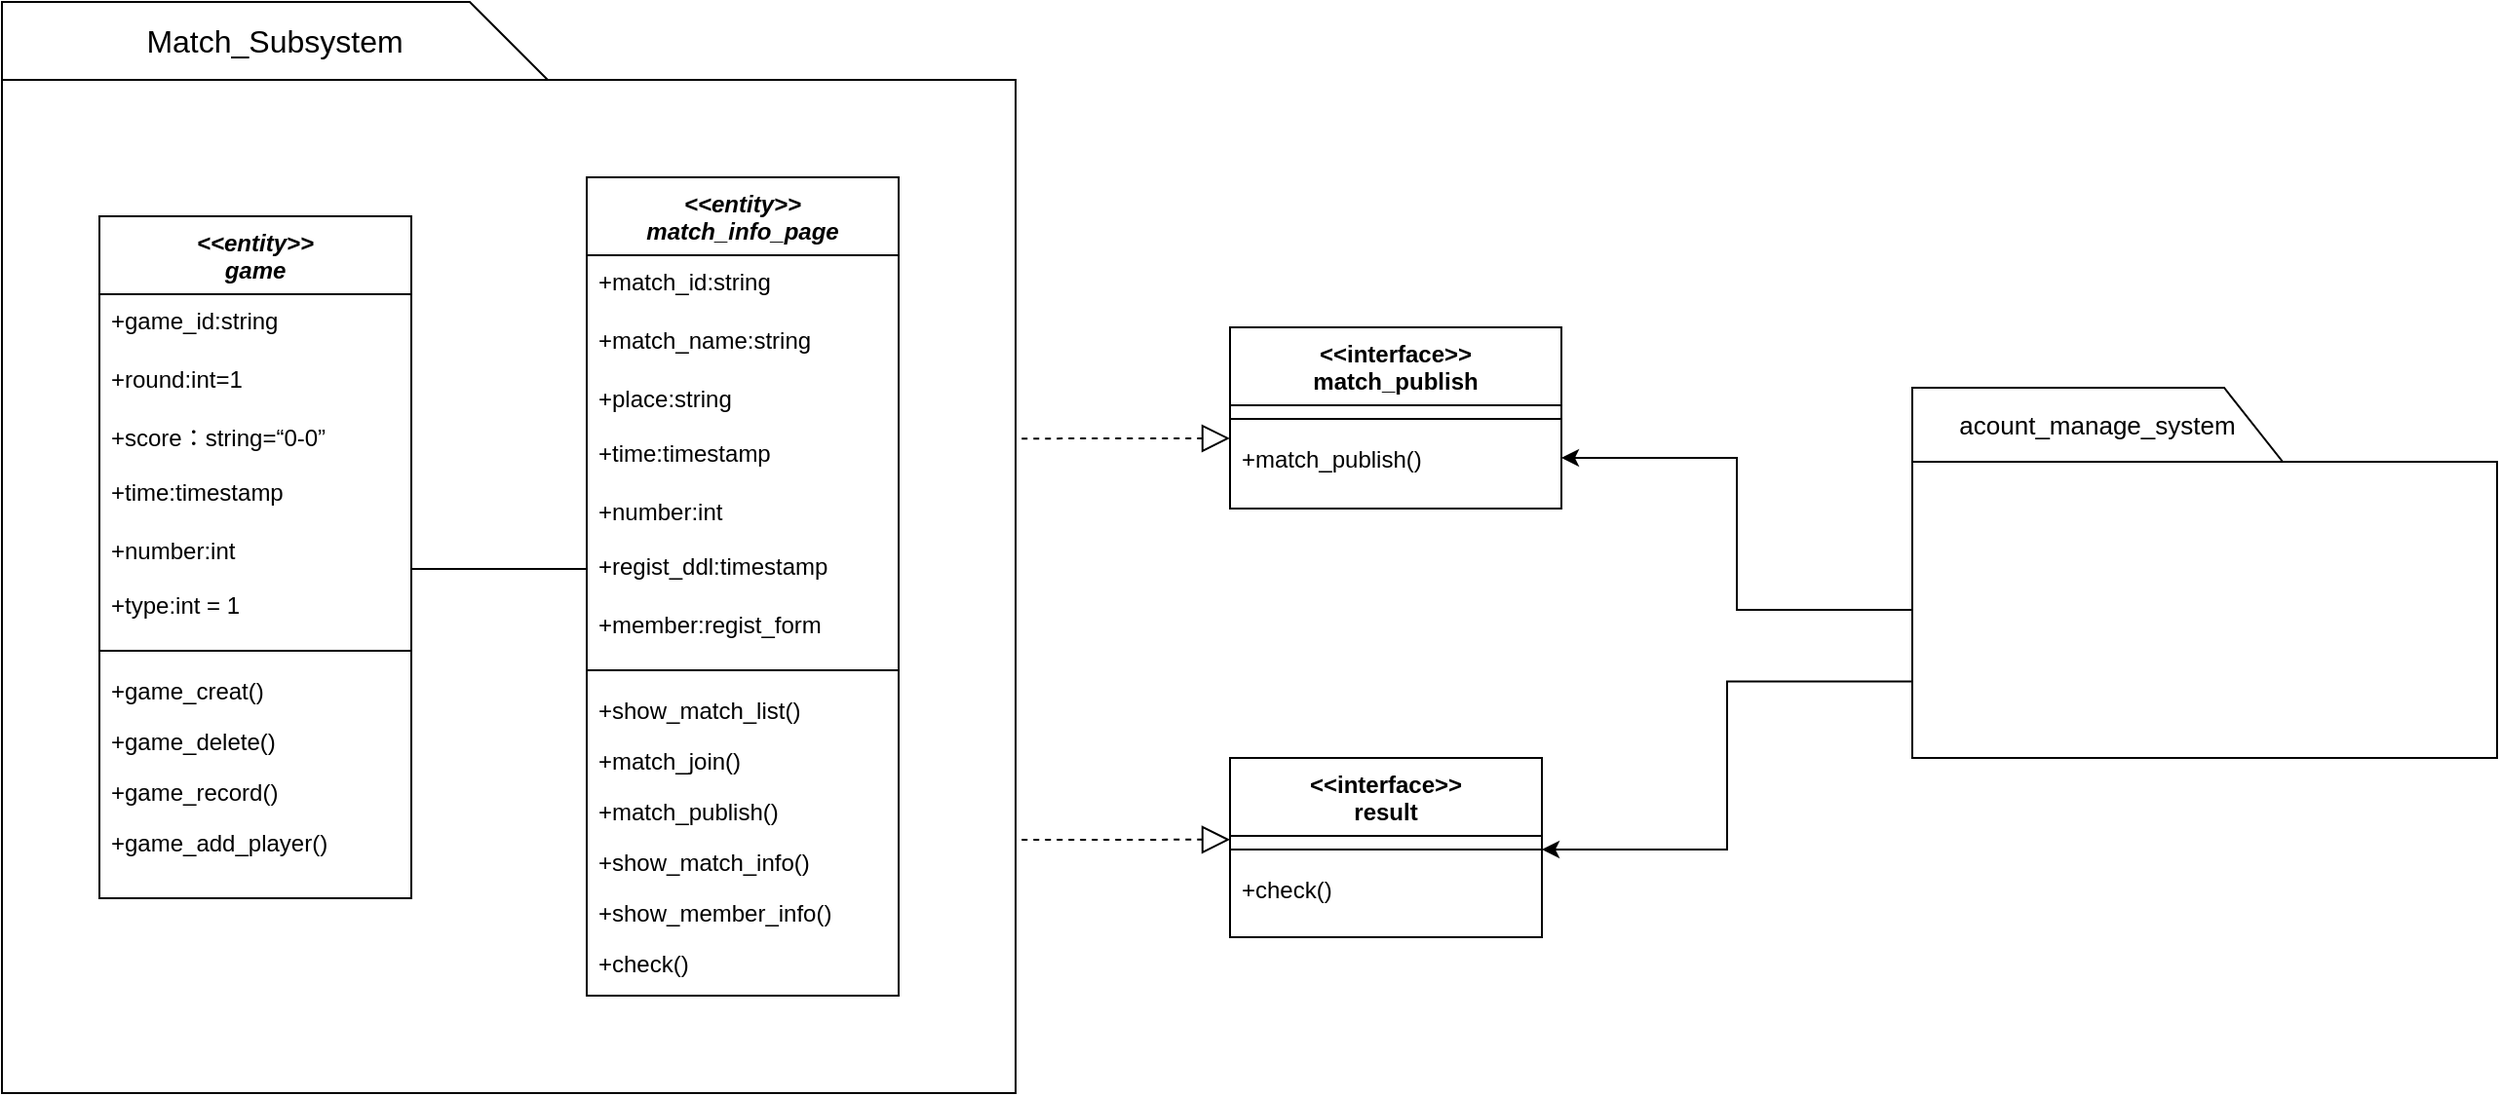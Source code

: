 <mxfile version="17.4.2" type="device"><diagram id="Ch46Dg8nJkI2oZS9MOg8" name="第 1 页"><mxGraphModel dx="1038" dy="649" grid="1" gridSize="10" guides="1" tooltips="1" connect="1" arrows="1" fold="1" page="1" pageScale="1" pageWidth="3300" pageHeight="4681" math="0" shadow="0"><root><mxCell id="0"/><mxCell id="1" parent="0"/><mxCell id="IpJ81WuyvSlsH28guwFA-39" value="&lt;&lt;interface&gt;&gt;&#10;match_publish&#10;" style="swimlane;fontStyle=1;align=center;verticalAlign=top;childLayout=stackLayout;horizontal=1;startSize=40;horizontalStack=0;resizeParent=1;resizeLast=0;collapsible=1;marginBottom=0;rounded=0;shadow=0;strokeWidth=1;" parent="1" vertex="1"><mxGeometry x="690" y="527" width="170" height="93" as="geometry"><mxRectangle x="230" y="140" width="160" height="26" as="alternateBounds"/></mxGeometry></mxCell><mxCell id="IpJ81WuyvSlsH28guwFA-40" value="" style="line;html=1;strokeWidth=1;align=left;verticalAlign=middle;spacingTop=-1;spacingLeft=3;spacingRight=3;rotatable=0;labelPosition=right;points=[];portConstraint=eastwest;" parent="IpJ81WuyvSlsH28guwFA-39" vertex="1"><mxGeometry y="40" width="170" height="14" as="geometry"/></mxCell><mxCell id="IpJ81WuyvSlsH28guwFA-41" value="+match_publish()" style="text;align=left;verticalAlign=top;spacingLeft=4;spacingRight=4;overflow=hidden;rotatable=0;points=[[0,0.5],[1,0.5]];portConstraint=eastwest;" parent="IpJ81WuyvSlsH28guwFA-39" vertex="1"><mxGeometry y="54" width="170" height="26" as="geometry"/></mxCell><mxCell id="IpJ81WuyvSlsH28guwFA-77" value="" style="group" parent="1" vertex="1" connectable="0"><mxGeometry x="60" y="360" width="520" height="560" as="geometry"/></mxCell><mxCell id="IpJ81WuyvSlsH28guwFA-1" value="" style="whiteSpace=wrap;html=1;aspect=fixed;" parent="IpJ81WuyvSlsH28guwFA-77" vertex="1"><mxGeometry y="40" width="520" height="520" as="geometry"/></mxCell><mxCell id="IpJ81WuyvSlsH28guwFA-2" value="&lt;font style=&quot;font-size: 16px&quot;&gt;Match_Subsystem&lt;/font&gt;" style="shape=card;whiteSpace=wrap;html=1;direction=south;size=60;" parent="IpJ81WuyvSlsH28guwFA-77" vertex="1"><mxGeometry width="280" height="40" as="geometry"/></mxCell><mxCell id="IpJ81WuyvSlsH28guwFA-11" value="&lt;&lt;entity&gt;&gt;&#10;match_info_page&#10;" style="swimlane;fontStyle=3;align=center;verticalAlign=top;childLayout=stackLayout;horizontal=1;startSize=40;horizontalStack=0;resizeParent=1;resizeLast=0;collapsible=1;marginBottom=0;rounded=0;shadow=0;strokeWidth=1;" parent="IpJ81WuyvSlsH28guwFA-77" vertex="1"><mxGeometry x="300" y="90" width="160" height="420" as="geometry"><mxRectangle x="230" y="140" width="160" height="26" as="alternateBounds"/></mxGeometry></mxCell><mxCell id="IpJ81WuyvSlsH28guwFA-12" value="+match_id:string&#10;" style="text;align=left;verticalAlign=top;spacingLeft=4;spacingRight=4;overflow=hidden;rotatable=0;points=[[0,0.5],[1,0.5]];portConstraint=eastwest;rounded=0;shadow=0;html=0;" parent="IpJ81WuyvSlsH28guwFA-11" vertex="1"><mxGeometry y="40" width="160" height="30" as="geometry"/></mxCell><mxCell id="IpJ81WuyvSlsH28guwFA-13" value="+match_name:string&#10;" style="text;align=left;verticalAlign=top;spacingLeft=4;spacingRight=4;overflow=hidden;rotatable=0;points=[[0,0.5],[1,0.5]];portConstraint=eastwest;rounded=0;shadow=0;html=0;" parent="IpJ81WuyvSlsH28guwFA-11" vertex="1"><mxGeometry y="70" width="160" height="30" as="geometry"/></mxCell><mxCell id="IpJ81WuyvSlsH28guwFA-14" value="+place:string" style="text;align=left;verticalAlign=top;spacingLeft=4;spacingRight=4;overflow=hidden;rotatable=0;points=[[0,0.5],[1,0.5]];portConstraint=eastwest;rounded=0;shadow=0;html=0;" parent="IpJ81WuyvSlsH28guwFA-11" vertex="1"><mxGeometry y="100" width="160" height="28" as="geometry"/></mxCell><mxCell id="IpJ81WuyvSlsH28guwFA-15" value="+time:timestamp" style="text;align=left;verticalAlign=top;spacingLeft=4;spacingRight=4;overflow=hidden;rotatable=0;points=[[0,0.5],[1,0.5]];portConstraint=eastwest;rounded=0;shadow=0;html=0;" parent="IpJ81WuyvSlsH28guwFA-11" vertex="1"><mxGeometry y="128" width="160" height="30" as="geometry"/></mxCell><mxCell id="IpJ81WuyvSlsH28guwFA-16" value="+number:int" style="text;align=left;verticalAlign=top;spacingLeft=4;spacingRight=4;overflow=hidden;rotatable=0;points=[[0,0.5],[1,0.5]];portConstraint=eastwest;rounded=0;shadow=0;html=0;" parent="IpJ81WuyvSlsH28guwFA-11" vertex="1"><mxGeometry y="158" width="160" height="28" as="geometry"/></mxCell><mxCell id="IpJ81WuyvSlsH28guwFA-17" value="+regist_ddl:timestamp" style="text;align=left;verticalAlign=top;spacingLeft=4;spacingRight=4;overflow=hidden;rotatable=0;points=[[0,0.5],[1,0.5]];portConstraint=eastwest;rounded=0;shadow=0;html=0;" parent="IpJ81WuyvSlsH28guwFA-11" vertex="1"><mxGeometry y="186" width="160" height="30" as="geometry"/></mxCell><mxCell id="IpJ81WuyvSlsH28guwFA-18" value="+member:regist_form" style="text;align=left;verticalAlign=top;spacingLeft=4;spacingRight=4;overflow=hidden;rotatable=0;points=[[0,0.5],[1,0.5]];portConstraint=eastwest;rounded=0;shadow=0;html=0;" parent="IpJ81WuyvSlsH28guwFA-11" vertex="1"><mxGeometry y="216" width="160" height="30" as="geometry"/></mxCell><mxCell id="IpJ81WuyvSlsH28guwFA-19" value="" style="line;html=1;strokeWidth=1;align=left;verticalAlign=middle;spacingTop=-1;spacingLeft=3;spacingRight=3;rotatable=0;labelPosition=right;points=[];portConstraint=eastwest;" parent="IpJ81WuyvSlsH28guwFA-11" vertex="1"><mxGeometry y="246" width="160" height="14" as="geometry"/></mxCell><mxCell id="IpJ81WuyvSlsH28guwFA-20" value="+show_match_list()" style="text;align=left;verticalAlign=top;spacingLeft=4;spacingRight=4;overflow=hidden;rotatable=0;points=[[0,0.5],[1,0.5]];portConstraint=eastwest;" parent="IpJ81WuyvSlsH28guwFA-11" vertex="1"><mxGeometry y="260" width="160" height="26" as="geometry"/></mxCell><mxCell id="IpJ81WuyvSlsH28guwFA-21" value="+match_join()" style="text;align=left;verticalAlign=top;spacingLeft=4;spacingRight=4;overflow=hidden;rotatable=0;points=[[0,0.5],[1,0.5]];portConstraint=eastwest;" parent="IpJ81WuyvSlsH28guwFA-11" vertex="1"><mxGeometry y="286" width="160" height="26" as="geometry"/></mxCell><mxCell id="IpJ81WuyvSlsH28guwFA-22" value="+match_publish()" style="text;align=left;verticalAlign=top;spacingLeft=4;spacingRight=4;overflow=hidden;rotatable=0;points=[[0,0.5],[1,0.5]];portConstraint=eastwest;" parent="IpJ81WuyvSlsH28guwFA-11" vertex="1"><mxGeometry y="312" width="160" height="26" as="geometry"/></mxCell><mxCell id="IpJ81WuyvSlsH28guwFA-23" value="+show_match_info()" style="text;align=left;verticalAlign=top;spacingLeft=4;spacingRight=4;overflow=hidden;rotatable=0;points=[[0,0.5],[1,0.5]];portConstraint=eastwest;" parent="IpJ81WuyvSlsH28guwFA-11" vertex="1"><mxGeometry y="338" width="160" height="26" as="geometry"/></mxCell><mxCell id="IpJ81WuyvSlsH28guwFA-24" value="+show_member_info()" style="text;align=left;verticalAlign=top;spacingLeft=4;spacingRight=4;overflow=hidden;rotatable=0;points=[[0,0.5],[1,0.5]];portConstraint=eastwest;" parent="IpJ81WuyvSlsH28guwFA-11" vertex="1"><mxGeometry y="364" width="160" height="26" as="geometry"/></mxCell><mxCell id="IpJ81WuyvSlsH28guwFA-25" value="+check()" style="text;align=left;verticalAlign=top;spacingLeft=4;spacingRight=4;overflow=hidden;rotatable=0;points=[[0,0.5],[1,0.5]];portConstraint=eastwest;" parent="IpJ81WuyvSlsH28guwFA-11" vertex="1"><mxGeometry y="390" width="160" height="26" as="geometry"/></mxCell><mxCell id="IpJ81WuyvSlsH28guwFA-51" value="&lt;&lt;entity&gt;&gt;&#10;game&#10;" style="swimlane;fontStyle=3;align=center;verticalAlign=top;childLayout=stackLayout;horizontal=1;startSize=40;horizontalStack=0;resizeParent=1;resizeLast=0;collapsible=1;marginBottom=0;rounded=0;shadow=0;strokeWidth=1;" parent="IpJ81WuyvSlsH28guwFA-77" vertex="1"><mxGeometry x="50" y="110" width="160" height="350" as="geometry"><mxRectangle x="230" y="140" width="160" height="26" as="alternateBounds"/></mxGeometry></mxCell><mxCell id="IpJ81WuyvSlsH28guwFA-52" value="+game_id:string&#10;" style="text;align=left;verticalAlign=top;spacingLeft=4;spacingRight=4;overflow=hidden;rotatable=0;points=[[0,0.5],[1,0.5]];portConstraint=eastwest;rounded=0;shadow=0;html=0;" parent="IpJ81WuyvSlsH28guwFA-51" vertex="1"><mxGeometry y="40" width="160" height="30" as="geometry"/></mxCell><mxCell id="IpJ81WuyvSlsH28guwFA-53" value="+round:int=1" style="text;align=left;verticalAlign=top;spacingLeft=4;spacingRight=4;overflow=hidden;rotatable=0;points=[[0,0.5],[1,0.5]];portConstraint=eastwest;rounded=0;shadow=0;html=0;" parent="IpJ81WuyvSlsH28guwFA-51" vertex="1"><mxGeometry y="70" width="160" height="30" as="geometry"/></mxCell><mxCell id="IpJ81WuyvSlsH28guwFA-54" value="+score：string=“0-0”" style="text;align=left;verticalAlign=top;spacingLeft=4;spacingRight=4;overflow=hidden;rotatable=0;points=[[0,0.5],[1,0.5]];portConstraint=eastwest;rounded=0;shadow=0;html=0;" parent="IpJ81WuyvSlsH28guwFA-51" vertex="1"><mxGeometry y="100" width="160" height="28" as="geometry"/></mxCell><mxCell id="IpJ81WuyvSlsH28guwFA-55" value="+time:timestamp" style="text;align=left;verticalAlign=top;spacingLeft=4;spacingRight=4;overflow=hidden;rotatable=0;points=[[0,0.5],[1,0.5]];portConstraint=eastwest;rounded=0;shadow=0;html=0;" parent="IpJ81WuyvSlsH28guwFA-51" vertex="1"><mxGeometry y="128" width="160" height="30" as="geometry"/></mxCell><mxCell id="IpJ81WuyvSlsH28guwFA-56" value="+number:int" style="text;align=left;verticalAlign=top;spacingLeft=4;spacingRight=4;overflow=hidden;rotatable=0;points=[[0,0.5],[1,0.5]];portConstraint=eastwest;rounded=0;shadow=0;html=0;" parent="IpJ81WuyvSlsH28guwFA-51" vertex="1"><mxGeometry y="158" width="160" height="28" as="geometry"/></mxCell><mxCell id="IpJ81WuyvSlsH28guwFA-57" value="+type:int = 1" style="text;align=left;verticalAlign=top;spacingLeft=4;spacingRight=4;overflow=hidden;rotatable=0;points=[[0,0.5],[1,0.5]];portConstraint=eastwest;rounded=0;shadow=0;html=0;" parent="IpJ81WuyvSlsH28guwFA-51" vertex="1"><mxGeometry y="186" width="160" height="30" as="geometry"/></mxCell><mxCell id="IpJ81WuyvSlsH28guwFA-59" value="" style="line;html=1;strokeWidth=1;align=left;verticalAlign=middle;spacingTop=-1;spacingLeft=3;spacingRight=3;rotatable=0;labelPosition=right;points=[];portConstraint=eastwest;" parent="IpJ81WuyvSlsH28guwFA-51" vertex="1"><mxGeometry y="216" width="160" height="14" as="geometry"/></mxCell><mxCell id="IpJ81WuyvSlsH28guwFA-60" value="+game_creat()" style="text;align=left;verticalAlign=top;spacingLeft=4;spacingRight=4;overflow=hidden;rotatable=0;points=[[0,0.5],[1,0.5]];portConstraint=eastwest;" parent="IpJ81WuyvSlsH28guwFA-51" vertex="1"><mxGeometry y="230" width="160" height="26" as="geometry"/></mxCell><mxCell id="IpJ81WuyvSlsH28guwFA-61" value="+game_delete()" style="text;align=left;verticalAlign=top;spacingLeft=4;spacingRight=4;overflow=hidden;rotatable=0;points=[[0,0.5],[1,0.5]];portConstraint=eastwest;" parent="IpJ81WuyvSlsH28guwFA-51" vertex="1"><mxGeometry y="256" width="160" height="26" as="geometry"/></mxCell><mxCell id="IpJ81WuyvSlsH28guwFA-62" value="+game_record()" style="text;align=left;verticalAlign=top;spacingLeft=4;spacingRight=4;overflow=hidden;rotatable=0;points=[[0,0.5],[1,0.5]];portConstraint=eastwest;" parent="IpJ81WuyvSlsH28guwFA-51" vertex="1"><mxGeometry y="282" width="160" height="26" as="geometry"/></mxCell><mxCell id="IpJ81WuyvSlsH28guwFA-66" value="+game_add_player()" style="text;align=left;verticalAlign=top;spacingLeft=4;spacingRight=4;overflow=hidden;rotatable=0;points=[[0,0.5],[1,0.5]];portConstraint=eastwest;" parent="IpJ81WuyvSlsH28guwFA-51" vertex="1"><mxGeometry y="308" width="160" height="26" as="geometry"/></mxCell><mxCell id="IpJ81WuyvSlsH28guwFA-70" value="" style="line;strokeWidth=1;fillColor=none;align=left;verticalAlign=middle;spacingTop=-1;spacingLeft=3;spacingRight=3;rotatable=0;labelPosition=right;points=[];portConstraint=eastwest;" parent="IpJ81WuyvSlsH28guwFA-77" vertex="1"><mxGeometry x="210" y="287" width="90" height="8" as="geometry"/></mxCell><mxCell id="IpJ81WuyvSlsH28guwFA-78" value="" style="endArrow=block;dashed=1;endFill=0;endSize=12;html=1;rounded=0;entryX=0;entryY=0.115;entryDx=0;entryDy=0;entryPerimeter=0;exitX=1.006;exitY=0.354;exitDx=0;exitDy=0;exitPerimeter=0;" parent="1" source="IpJ81WuyvSlsH28guwFA-1" target="IpJ81WuyvSlsH28guwFA-41" edge="1"><mxGeometry width="160" relative="1" as="geometry"><mxPoint x="580" y="660" as="sourcePoint"/><mxPoint x="670" y="660" as="targetPoint"/></mxGeometry></mxCell><mxCell id="IpJ81WuyvSlsH28guwFA-90" value="" style="verticalLabelPosition=bottom;verticalAlign=top;html=1;shape=mxgraph.basic.rect;fillColor2=none;strokeWidth=1;size=20;indent=5;" parent="1" vertex="1"><mxGeometry x="1040" y="596" width="300" height="152" as="geometry"/></mxCell><mxCell id="IpJ81WuyvSlsH28guwFA-91" value="&lt;font style=&quot;font-size: 13px&quot;&gt;acount_manage_system&lt;/font&gt;" style="shape=manualInput;whiteSpace=wrap;html=1;direction=south;" parent="1" vertex="1"><mxGeometry x="1040" y="558" width="190" height="38" as="geometry"/></mxCell><mxCell id="IpJ81WuyvSlsH28guwFA-94" style="edgeStyle=orthogonalEdgeStyle;rounded=0;orthogonalLoop=1;jettySize=auto;html=1;fontSize=13;endArrow=none;endFill=0;startArrow=classic;startFill=1;" parent="1" source="IpJ81WuyvSlsH28guwFA-41" target="IpJ81WuyvSlsH28guwFA-90" edge="1"><mxGeometry relative="1" as="geometry"/></mxCell><mxCell id="IpJ81WuyvSlsH28guwFA-95" value="" style="endArrow=block;dashed=1;endFill=0;endSize=12;html=1;rounded=0;entryX=0;entryY=0.115;entryDx=0;entryDy=0;entryPerimeter=0;exitX=1.006;exitY=0.354;exitDx=0;exitDy=0;exitPerimeter=0;" parent="1" edge="1"><mxGeometry width="160" relative="1" as="geometry"><mxPoint x="583.12" y="790" as="sourcePoint"/><mxPoint x="690.0" y="789.91" as="targetPoint"/></mxGeometry></mxCell><mxCell id="IpJ81WuyvSlsH28guwFA-96" value="&lt;&lt;interface&gt;&gt;&#10;result&#10;" style="swimlane;fontStyle=1;align=center;verticalAlign=top;childLayout=stackLayout;horizontal=1;startSize=40;horizontalStack=0;resizeParent=1;resizeLast=0;collapsible=1;marginBottom=0;rounded=0;shadow=0;strokeWidth=1;" parent="1" vertex="1"><mxGeometry x="690" y="748" width="160" height="92" as="geometry"><mxRectangle x="230" y="140" width="160" height="26" as="alternateBounds"/></mxGeometry></mxCell><mxCell id="IpJ81WuyvSlsH28guwFA-97" value="" style="line;html=1;strokeWidth=1;align=left;verticalAlign=middle;spacingTop=-1;spacingLeft=3;spacingRight=3;rotatable=0;labelPosition=right;points=[];portConstraint=eastwest;" parent="IpJ81WuyvSlsH28guwFA-96" vertex="1"><mxGeometry y="40" width="160" height="14" as="geometry"/></mxCell><mxCell id="IpJ81WuyvSlsH28guwFA-98" value="+check()" style="text;align=left;verticalAlign=top;spacingLeft=4;spacingRight=4;overflow=hidden;rotatable=0;points=[[0,0.5],[1,0.5]];portConstraint=eastwest;" parent="IpJ81WuyvSlsH28guwFA-96" vertex="1"><mxGeometry y="54" width="160" height="26" as="geometry"/></mxCell><mxCell id="IpJ81WuyvSlsH28guwFA-100" style="edgeStyle=orthogonalEdgeStyle;rounded=0;orthogonalLoop=1;jettySize=auto;html=1;entryX=0.001;entryY=0.742;entryDx=0;entryDy=0;entryPerimeter=0;fontSize=13;endArrow=none;endFill=0;startArrow=classic;startFill=1;" parent="1" source="IpJ81WuyvSlsH28guwFA-97" target="IpJ81WuyvSlsH28guwFA-90" edge="1"><mxGeometry relative="1" as="geometry"/></mxCell></root></mxGraphModel></diagram></mxfile>